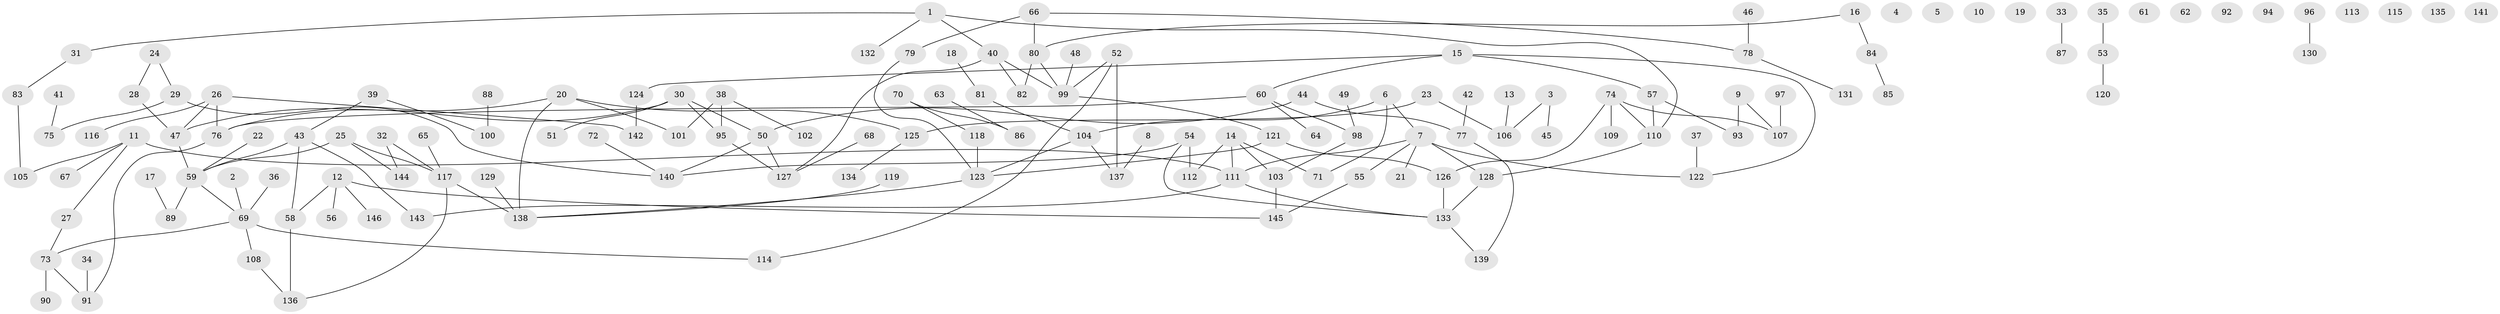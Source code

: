 // Generated by graph-tools (version 1.1) at 2025/33/03/09/25 02:33:36]
// undirected, 146 vertices, 161 edges
graph export_dot {
graph [start="1"]
  node [color=gray90,style=filled];
  1;
  2;
  3;
  4;
  5;
  6;
  7;
  8;
  9;
  10;
  11;
  12;
  13;
  14;
  15;
  16;
  17;
  18;
  19;
  20;
  21;
  22;
  23;
  24;
  25;
  26;
  27;
  28;
  29;
  30;
  31;
  32;
  33;
  34;
  35;
  36;
  37;
  38;
  39;
  40;
  41;
  42;
  43;
  44;
  45;
  46;
  47;
  48;
  49;
  50;
  51;
  52;
  53;
  54;
  55;
  56;
  57;
  58;
  59;
  60;
  61;
  62;
  63;
  64;
  65;
  66;
  67;
  68;
  69;
  70;
  71;
  72;
  73;
  74;
  75;
  76;
  77;
  78;
  79;
  80;
  81;
  82;
  83;
  84;
  85;
  86;
  87;
  88;
  89;
  90;
  91;
  92;
  93;
  94;
  95;
  96;
  97;
  98;
  99;
  100;
  101;
  102;
  103;
  104;
  105;
  106;
  107;
  108;
  109;
  110;
  111;
  112;
  113;
  114;
  115;
  116;
  117;
  118;
  119;
  120;
  121;
  122;
  123;
  124;
  125;
  126;
  127;
  128;
  129;
  130;
  131;
  132;
  133;
  134;
  135;
  136;
  137;
  138;
  139;
  140;
  141;
  142;
  143;
  144;
  145;
  146;
  1 -- 31;
  1 -- 40;
  1 -- 110;
  1 -- 132;
  2 -- 69;
  3 -- 45;
  3 -- 106;
  6 -- 7;
  6 -- 71;
  6 -- 104;
  7 -- 21;
  7 -- 55;
  7 -- 111;
  7 -- 122;
  7 -- 128;
  8 -- 137;
  9 -- 93;
  9 -- 107;
  11 -- 27;
  11 -- 67;
  11 -- 105;
  11 -- 111;
  12 -- 56;
  12 -- 58;
  12 -- 145;
  12 -- 146;
  13 -- 106;
  14 -- 71;
  14 -- 103;
  14 -- 111;
  14 -- 112;
  15 -- 57;
  15 -- 60;
  15 -- 122;
  15 -- 124;
  16 -- 80;
  16 -- 84;
  17 -- 89;
  18 -- 81;
  20 -- 47;
  20 -- 101;
  20 -- 125;
  20 -- 138;
  22 -- 59;
  23 -- 106;
  23 -- 125;
  24 -- 28;
  24 -- 29;
  25 -- 59;
  25 -- 117;
  25 -- 144;
  26 -- 47;
  26 -- 76;
  26 -- 116;
  26 -- 142;
  27 -- 73;
  28 -- 47;
  29 -- 75;
  29 -- 140;
  30 -- 50;
  30 -- 51;
  30 -- 76;
  30 -- 95;
  31 -- 83;
  32 -- 117;
  32 -- 144;
  33 -- 87;
  34 -- 91;
  35 -- 53;
  36 -- 69;
  37 -- 122;
  38 -- 95;
  38 -- 101;
  38 -- 102;
  39 -- 43;
  39 -- 100;
  40 -- 82;
  40 -- 99;
  40 -- 127;
  41 -- 75;
  42 -- 77;
  43 -- 58;
  43 -- 59;
  43 -- 143;
  44 -- 50;
  44 -- 77;
  46 -- 78;
  47 -- 59;
  48 -- 99;
  49 -- 98;
  50 -- 127;
  50 -- 140;
  52 -- 99;
  52 -- 114;
  52 -- 137;
  53 -- 120;
  54 -- 112;
  54 -- 133;
  54 -- 140;
  55 -- 145;
  57 -- 93;
  57 -- 110;
  58 -- 136;
  59 -- 69;
  59 -- 89;
  60 -- 64;
  60 -- 76;
  60 -- 98;
  63 -- 86;
  65 -- 117;
  66 -- 78;
  66 -- 79;
  66 -- 80;
  68 -- 127;
  69 -- 73;
  69 -- 108;
  69 -- 114;
  70 -- 86;
  70 -- 118;
  72 -- 140;
  73 -- 90;
  73 -- 91;
  74 -- 107;
  74 -- 109;
  74 -- 110;
  74 -- 126;
  76 -- 91;
  77 -- 139;
  78 -- 131;
  79 -- 123;
  80 -- 82;
  80 -- 99;
  81 -- 104;
  83 -- 105;
  84 -- 85;
  88 -- 100;
  95 -- 127;
  96 -- 130;
  97 -- 107;
  98 -- 103;
  99 -- 121;
  103 -- 145;
  104 -- 123;
  104 -- 137;
  108 -- 136;
  110 -- 128;
  111 -- 133;
  111 -- 143;
  117 -- 136;
  117 -- 138;
  118 -- 123;
  119 -- 138;
  121 -- 123;
  121 -- 126;
  123 -- 138;
  124 -- 142;
  125 -- 134;
  126 -- 133;
  128 -- 133;
  129 -- 138;
  133 -- 139;
}
